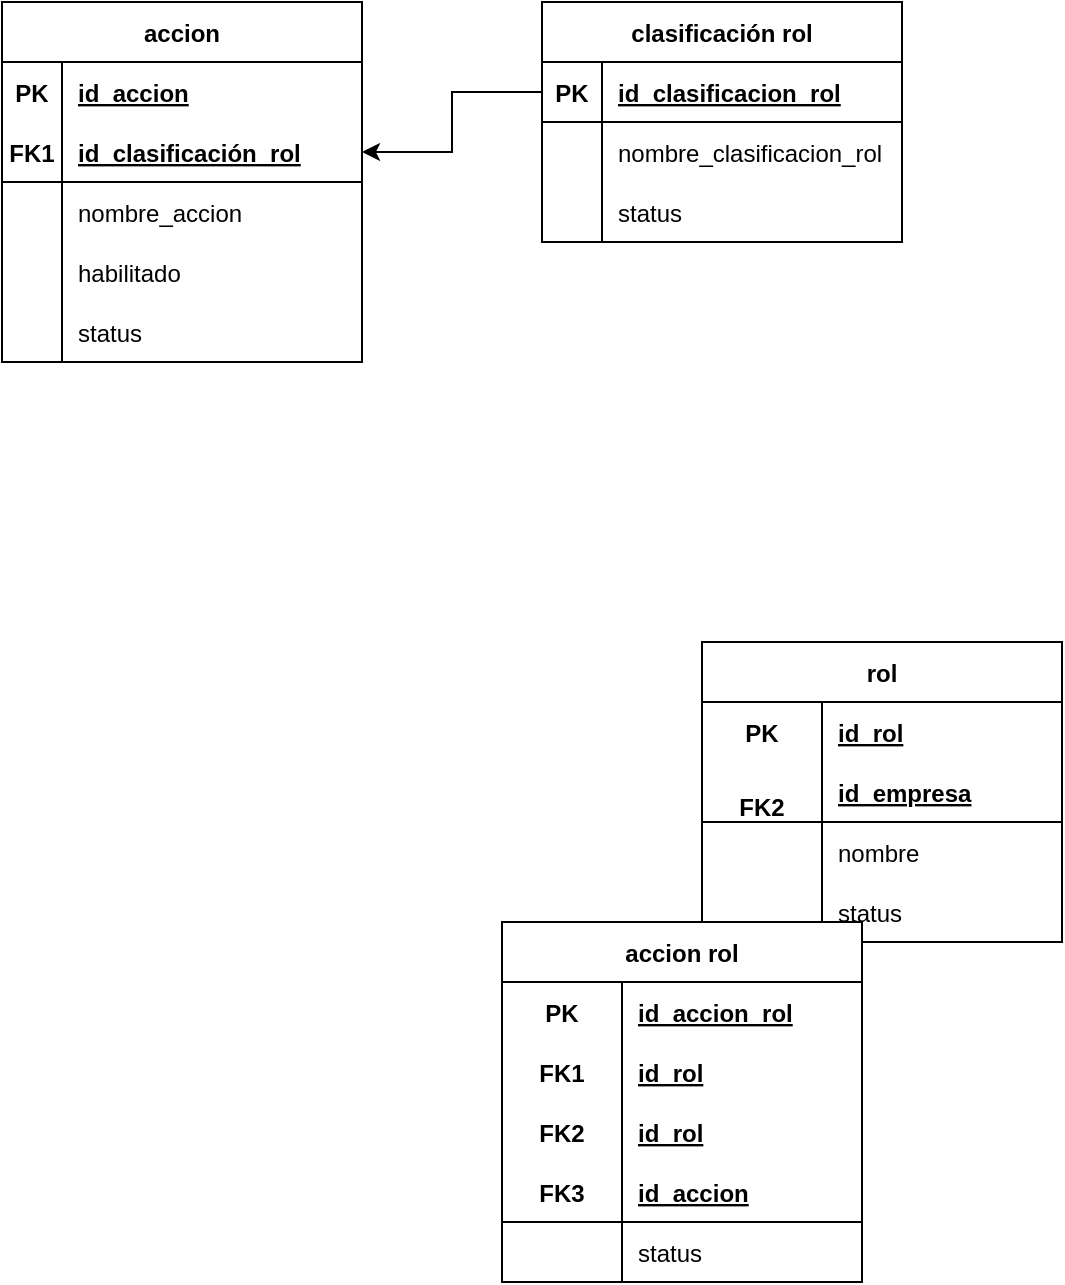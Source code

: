 <mxfile version="20.8.3" type="github">
  <diagram id="9EdXtNA9VVEBcXhGOWPv" name="Página-1">
    <mxGraphModel dx="1674" dy="822" grid="1" gridSize="10" guides="1" tooltips="1" connect="1" arrows="1" fold="1" page="1" pageScale="1" pageWidth="827" pageHeight="1169" math="0" shadow="0">
      <root>
        <mxCell id="0" />
        <mxCell id="1" parent="0" />
        <mxCell id="AeWQ38Rn_ReOiuruXKiN-1" value="accion" style="shape=table;startSize=30;container=1;collapsible=1;childLayout=tableLayout;fixedRows=1;rowLines=0;fontStyle=1;align=center;resizeLast=1;" vertex="1" parent="1">
          <mxGeometry x="40" y="80" width="180" height="180" as="geometry" />
        </mxCell>
        <mxCell id="AeWQ38Rn_ReOiuruXKiN-125" value="" style="shape=tableRow;horizontal=0;startSize=0;swimlaneHead=0;swimlaneBody=0;fillColor=none;collapsible=0;dropTarget=0;points=[[0,0.5],[1,0.5]];portConstraint=eastwest;top=0;left=0;right=0;bottom=0;" vertex="1" parent="AeWQ38Rn_ReOiuruXKiN-1">
          <mxGeometry y="30" width="180" height="30" as="geometry" />
        </mxCell>
        <mxCell id="AeWQ38Rn_ReOiuruXKiN-126" value="PK" style="shape=partialRectangle;connectable=0;fillColor=none;top=0;left=0;bottom=0;right=0;fontStyle=1;overflow=hidden;" vertex="1" parent="AeWQ38Rn_ReOiuruXKiN-125">
          <mxGeometry width="30" height="30" as="geometry">
            <mxRectangle width="30" height="30" as="alternateBounds" />
          </mxGeometry>
        </mxCell>
        <mxCell id="AeWQ38Rn_ReOiuruXKiN-127" value="id_accion" style="shape=partialRectangle;connectable=0;fillColor=none;top=0;left=0;bottom=0;right=0;align=left;spacingLeft=6;fontStyle=5;overflow=hidden;" vertex="1" parent="AeWQ38Rn_ReOiuruXKiN-125">
          <mxGeometry x="30" width="150" height="30" as="geometry">
            <mxRectangle width="150" height="30" as="alternateBounds" />
          </mxGeometry>
        </mxCell>
        <mxCell id="AeWQ38Rn_ReOiuruXKiN-2" value="" style="shape=tableRow;horizontal=0;startSize=0;swimlaneHead=0;swimlaneBody=0;fillColor=none;collapsible=0;dropTarget=0;points=[[0,0.5],[1,0.5]];portConstraint=eastwest;top=0;left=0;right=0;bottom=1;" vertex="1" parent="AeWQ38Rn_ReOiuruXKiN-1">
          <mxGeometry y="60" width="180" height="30" as="geometry" />
        </mxCell>
        <mxCell id="AeWQ38Rn_ReOiuruXKiN-3" value="FK1" style="shape=partialRectangle;connectable=0;fillColor=none;top=0;left=0;bottom=0;right=0;fontStyle=1;overflow=hidden;" vertex="1" parent="AeWQ38Rn_ReOiuruXKiN-2">
          <mxGeometry width="30" height="30" as="geometry">
            <mxRectangle width="30" height="30" as="alternateBounds" />
          </mxGeometry>
        </mxCell>
        <mxCell id="AeWQ38Rn_ReOiuruXKiN-4" value="id_clasificación_rol" style="shape=partialRectangle;connectable=0;fillColor=none;top=0;left=0;bottom=0;right=0;align=left;spacingLeft=6;fontStyle=5;overflow=hidden;" vertex="1" parent="AeWQ38Rn_ReOiuruXKiN-2">
          <mxGeometry x="30" width="150" height="30" as="geometry">
            <mxRectangle width="150" height="30" as="alternateBounds" />
          </mxGeometry>
        </mxCell>
        <mxCell id="AeWQ38Rn_ReOiuruXKiN-5" value="" style="shape=tableRow;horizontal=0;startSize=0;swimlaneHead=0;swimlaneBody=0;fillColor=none;collapsible=0;dropTarget=0;points=[[0,0.5],[1,0.5]];portConstraint=eastwest;top=0;left=0;right=0;bottom=0;" vertex="1" parent="AeWQ38Rn_ReOiuruXKiN-1">
          <mxGeometry y="90" width="180" height="30" as="geometry" />
        </mxCell>
        <mxCell id="AeWQ38Rn_ReOiuruXKiN-6" value="" style="shape=partialRectangle;connectable=0;fillColor=none;top=0;left=0;bottom=0;right=0;editable=1;overflow=hidden;" vertex="1" parent="AeWQ38Rn_ReOiuruXKiN-5">
          <mxGeometry width="30" height="30" as="geometry">
            <mxRectangle width="30" height="30" as="alternateBounds" />
          </mxGeometry>
        </mxCell>
        <mxCell id="AeWQ38Rn_ReOiuruXKiN-7" value="nombre_accion" style="shape=partialRectangle;connectable=0;fillColor=none;top=0;left=0;bottom=0;right=0;align=left;spacingLeft=6;overflow=hidden;" vertex="1" parent="AeWQ38Rn_ReOiuruXKiN-5">
          <mxGeometry x="30" width="150" height="30" as="geometry">
            <mxRectangle width="150" height="30" as="alternateBounds" />
          </mxGeometry>
        </mxCell>
        <mxCell id="AeWQ38Rn_ReOiuruXKiN-17" value="" style="shape=tableRow;horizontal=0;startSize=0;swimlaneHead=0;swimlaneBody=0;fillColor=none;collapsible=0;dropTarget=0;points=[[0,0.5],[1,0.5]];portConstraint=eastwest;top=0;left=0;right=0;bottom=0;" vertex="1" parent="AeWQ38Rn_ReOiuruXKiN-1">
          <mxGeometry y="120" width="180" height="30" as="geometry" />
        </mxCell>
        <mxCell id="AeWQ38Rn_ReOiuruXKiN-18" value="" style="shape=partialRectangle;connectable=0;fillColor=none;top=0;left=0;bottom=0;right=0;editable=1;overflow=hidden;" vertex="1" parent="AeWQ38Rn_ReOiuruXKiN-17">
          <mxGeometry width="30" height="30" as="geometry">
            <mxRectangle width="30" height="30" as="alternateBounds" />
          </mxGeometry>
        </mxCell>
        <mxCell id="AeWQ38Rn_ReOiuruXKiN-19" value="habilitado" style="shape=partialRectangle;connectable=0;fillColor=none;top=0;left=0;bottom=0;right=0;align=left;spacingLeft=6;overflow=hidden;" vertex="1" parent="AeWQ38Rn_ReOiuruXKiN-17">
          <mxGeometry x="30" width="150" height="30" as="geometry">
            <mxRectangle width="150" height="30" as="alternateBounds" />
          </mxGeometry>
        </mxCell>
        <mxCell id="AeWQ38Rn_ReOiuruXKiN-14" value="" style="shape=tableRow;horizontal=0;startSize=0;swimlaneHead=0;swimlaneBody=0;fillColor=none;collapsible=0;dropTarget=0;points=[[0,0.5],[1,0.5]];portConstraint=eastwest;top=0;left=0;right=0;bottom=0;" vertex="1" parent="AeWQ38Rn_ReOiuruXKiN-1">
          <mxGeometry y="150" width="180" height="30" as="geometry" />
        </mxCell>
        <mxCell id="AeWQ38Rn_ReOiuruXKiN-15" value="" style="shape=partialRectangle;connectable=0;fillColor=none;top=0;left=0;bottom=0;right=0;editable=1;overflow=hidden;" vertex="1" parent="AeWQ38Rn_ReOiuruXKiN-14">
          <mxGeometry width="30" height="30" as="geometry">
            <mxRectangle width="30" height="30" as="alternateBounds" />
          </mxGeometry>
        </mxCell>
        <mxCell id="AeWQ38Rn_ReOiuruXKiN-16" value="status" style="shape=partialRectangle;connectable=0;fillColor=none;top=0;left=0;bottom=0;right=0;align=left;spacingLeft=6;overflow=hidden;" vertex="1" parent="AeWQ38Rn_ReOiuruXKiN-14">
          <mxGeometry x="30" width="150" height="30" as="geometry">
            <mxRectangle width="150" height="30" as="alternateBounds" />
          </mxGeometry>
        </mxCell>
        <mxCell id="AeWQ38Rn_ReOiuruXKiN-33" value="rol" style="shape=table;startSize=30;container=1;collapsible=1;childLayout=tableLayout;fixedRows=1;rowLines=0;fontStyle=1;align=center;resizeLast=1;" vertex="1" parent="1">
          <mxGeometry x="390" y="400" width="180" height="150" as="geometry" />
        </mxCell>
        <mxCell id="AeWQ38Rn_ReOiuruXKiN-34" value="" style="shape=tableRow;horizontal=0;startSize=0;swimlaneHead=0;swimlaneBody=0;fillColor=none;collapsible=0;dropTarget=0;points=[[0,0.5],[1,0.5]];portConstraint=eastwest;top=0;left=0;right=0;bottom=0;" vertex="1" parent="AeWQ38Rn_ReOiuruXKiN-33">
          <mxGeometry y="30" width="180" height="30" as="geometry" />
        </mxCell>
        <mxCell id="AeWQ38Rn_ReOiuruXKiN-35" value="PK" style="shape=partialRectangle;connectable=0;fillColor=none;top=0;left=0;bottom=0;right=0;fontStyle=1;overflow=hidden;" vertex="1" parent="AeWQ38Rn_ReOiuruXKiN-34">
          <mxGeometry width="60" height="30" as="geometry">
            <mxRectangle width="60" height="30" as="alternateBounds" />
          </mxGeometry>
        </mxCell>
        <mxCell id="AeWQ38Rn_ReOiuruXKiN-36" value="id_rol" style="shape=partialRectangle;connectable=0;fillColor=none;top=0;left=0;bottom=0;right=0;align=left;spacingLeft=6;fontStyle=5;overflow=hidden;" vertex="1" parent="AeWQ38Rn_ReOiuruXKiN-34">
          <mxGeometry x="60" width="120" height="30" as="geometry">
            <mxRectangle width="120" height="30" as="alternateBounds" />
          </mxGeometry>
        </mxCell>
        <mxCell id="AeWQ38Rn_ReOiuruXKiN-37" value="" style="shape=tableRow;horizontal=0;startSize=0;swimlaneHead=0;swimlaneBody=0;fillColor=none;collapsible=0;dropTarget=0;points=[[0,0.5],[1,0.5]];portConstraint=eastwest;top=0;left=0;right=0;bottom=1;" vertex="1" parent="AeWQ38Rn_ReOiuruXKiN-33">
          <mxGeometry y="60" width="180" height="30" as="geometry" />
        </mxCell>
        <mxCell id="AeWQ38Rn_ReOiuruXKiN-38" value="&#xa;FK2" style="shape=partialRectangle;connectable=0;fillColor=none;top=0;left=0;bottom=0;right=0;fontStyle=1;overflow=hidden;" vertex="1" parent="AeWQ38Rn_ReOiuruXKiN-37">
          <mxGeometry width="60" height="30" as="geometry">
            <mxRectangle width="60" height="30" as="alternateBounds" />
          </mxGeometry>
        </mxCell>
        <mxCell id="AeWQ38Rn_ReOiuruXKiN-39" value="id_empresa" style="shape=partialRectangle;connectable=0;fillColor=none;top=0;left=0;bottom=0;right=0;align=left;spacingLeft=6;fontStyle=5;overflow=hidden;" vertex="1" parent="AeWQ38Rn_ReOiuruXKiN-37">
          <mxGeometry x="60" width="120" height="30" as="geometry">
            <mxRectangle width="120" height="30" as="alternateBounds" />
          </mxGeometry>
        </mxCell>
        <mxCell id="AeWQ38Rn_ReOiuruXKiN-40" value="" style="shape=tableRow;horizontal=0;startSize=0;swimlaneHead=0;swimlaneBody=0;fillColor=none;collapsible=0;dropTarget=0;points=[[0,0.5],[1,0.5]];portConstraint=eastwest;top=0;left=0;right=0;bottom=0;" vertex="1" parent="AeWQ38Rn_ReOiuruXKiN-33">
          <mxGeometry y="90" width="180" height="30" as="geometry" />
        </mxCell>
        <mxCell id="AeWQ38Rn_ReOiuruXKiN-41" value="" style="shape=partialRectangle;connectable=0;fillColor=none;top=0;left=0;bottom=0;right=0;editable=1;overflow=hidden;" vertex="1" parent="AeWQ38Rn_ReOiuruXKiN-40">
          <mxGeometry width="60" height="30" as="geometry">
            <mxRectangle width="60" height="30" as="alternateBounds" />
          </mxGeometry>
        </mxCell>
        <mxCell id="AeWQ38Rn_ReOiuruXKiN-42" value="nombre" style="shape=partialRectangle;connectable=0;fillColor=none;top=0;left=0;bottom=0;right=0;align=left;spacingLeft=6;overflow=hidden;" vertex="1" parent="AeWQ38Rn_ReOiuruXKiN-40">
          <mxGeometry x="60" width="120" height="30" as="geometry">
            <mxRectangle width="120" height="30" as="alternateBounds" />
          </mxGeometry>
        </mxCell>
        <mxCell id="AeWQ38Rn_ReOiuruXKiN-43" value="" style="shape=tableRow;horizontal=0;startSize=0;swimlaneHead=0;swimlaneBody=0;fillColor=none;collapsible=0;dropTarget=0;points=[[0,0.5],[1,0.5]];portConstraint=eastwest;top=0;left=0;right=0;bottom=0;" vertex="1" parent="AeWQ38Rn_ReOiuruXKiN-33">
          <mxGeometry y="120" width="180" height="30" as="geometry" />
        </mxCell>
        <mxCell id="AeWQ38Rn_ReOiuruXKiN-44" value="" style="shape=partialRectangle;connectable=0;fillColor=none;top=0;left=0;bottom=0;right=0;editable=1;overflow=hidden;" vertex="1" parent="AeWQ38Rn_ReOiuruXKiN-43">
          <mxGeometry width="60" height="30" as="geometry">
            <mxRectangle width="60" height="30" as="alternateBounds" />
          </mxGeometry>
        </mxCell>
        <mxCell id="AeWQ38Rn_ReOiuruXKiN-45" value="status" style="shape=partialRectangle;connectable=0;fillColor=none;top=0;left=0;bottom=0;right=0;align=left;spacingLeft=6;overflow=hidden;" vertex="1" parent="AeWQ38Rn_ReOiuruXKiN-43">
          <mxGeometry x="60" width="120" height="30" as="geometry">
            <mxRectangle width="120" height="30" as="alternateBounds" />
          </mxGeometry>
        </mxCell>
        <mxCell id="AeWQ38Rn_ReOiuruXKiN-128" style="rounded=0;orthogonalLoop=1;jettySize=auto;html=1;edgeStyle=orthogonalEdgeStyle;" edge="1" parent="1" source="AeWQ38Rn_ReOiuruXKiN-69" target="AeWQ38Rn_ReOiuruXKiN-2">
          <mxGeometry relative="1" as="geometry" />
        </mxCell>
        <mxCell id="AeWQ38Rn_ReOiuruXKiN-68" value="clasificación rol" style="shape=table;startSize=30;container=1;collapsible=1;childLayout=tableLayout;fixedRows=1;rowLines=0;fontStyle=1;align=center;resizeLast=1;" vertex="1" parent="1">
          <mxGeometry x="310" y="80" width="180" height="120" as="geometry" />
        </mxCell>
        <mxCell id="AeWQ38Rn_ReOiuruXKiN-69" value="" style="shape=tableRow;horizontal=0;startSize=0;swimlaneHead=0;swimlaneBody=0;fillColor=none;collapsible=0;dropTarget=0;points=[[0,0.5],[1,0.5]];portConstraint=eastwest;top=0;left=0;right=0;bottom=1;" vertex="1" parent="AeWQ38Rn_ReOiuruXKiN-68">
          <mxGeometry y="30" width="180" height="30" as="geometry" />
        </mxCell>
        <mxCell id="AeWQ38Rn_ReOiuruXKiN-70" value="PK" style="shape=partialRectangle;connectable=0;fillColor=none;top=0;left=0;bottom=0;right=0;fontStyle=1;overflow=hidden;" vertex="1" parent="AeWQ38Rn_ReOiuruXKiN-69">
          <mxGeometry width="30" height="30" as="geometry">
            <mxRectangle width="30" height="30" as="alternateBounds" />
          </mxGeometry>
        </mxCell>
        <mxCell id="AeWQ38Rn_ReOiuruXKiN-71" value="id_clasificacion_rol" style="shape=partialRectangle;connectable=0;fillColor=none;top=0;left=0;bottom=0;right=0;align=left;spacingLeft=6;fontStyle=5;overflow=hidden;" vertex="1" parent="AeWQ38Rn_ReOiuruXKiN-69">
          <mxGeometry x="30" width="150" height="30" as="geometry">
            <mxRectangle width="150" height="30" as="alternateBounds" />
          </mxGeometry>
        </mxCell>
        <mxCell id="AeWQ38Rn_ReOiuruXKiN-72" value="" style="shape=tableRow;horizontal=0;startSize=0;swimlaneHead=0;swimlaneBody=0;fillColor=none;collapsible=0;dropTarget=0;points=[[0,0.5],[1,0.5]];portConstraint=eastwest;top=0;left=0;right=0;bottom=0;" vertex="1" parent="AeWQ38Rn_ReOiuruXKiN-68">
          <mxGeometry y="60" width="180" height="30" as="geometry" />
        </mxCell>
        <mxCell id="AeWQ38Rn_ReOiuruXKiN-73" value="" style="shape=partialRectangle;connectable=0;fillColor=none;top=0;left=0;bottom=0;right=0;editable=1;overflow=hidden;" vertex="1" parent="AeWQ38Rn_ReOiuruXKiN-72">
          <mxGeometry width="30" height="30" as="geometry">
            <mxRectangle width="30" height="30" as="alternateBounds" />
          </mxGeometry>
        </mxCell>
        <mxCell id="AeWQ38Rn_ReOiuruXKiN-74" value="nombre_clasificacion_rol" style="shape=partialRectangle;connectable=0;fillColor=none;top=0;left=0;bottom=0;right=0;align=left;spacingLeft=6;overflow=hidden;" vertex="1" parent="AeWQ38Rn_ReOiuruXKiN-72">
          <mxGeometry x="30" width="150" height="30" as="geometry">
            <mxRectangle width="150" height="30" as="alternateBounds" />
          </mxGeometry>
        </mxCell>
        <mxCell id="AeWQ38Rn_ReOiuruXKiN-78" value="" style="shape=tableRow;horizontal=0;startSize=0;swimlaneHead=0;swimlaneBody=0;fillColor=none;collapsible=0;dropTarget=0;points=[[0,0.5],[1,0.5]];portConstraint=eastwest;top=0;left=0;right=0;bottom=0;" vertex="1" parent="AeWQ38Rn_ReOiuruXKiN-68">
          <mxGeometry y="90" width="180" height="30" as="geometry" />
        </mxCell>
        <mxCell id="AeWQ38Rn_ReOiuruXKiN-79" value="" style="shape=partialRectangle;connectable=0;fillColor=none;top=0;left=0;bottom=0;right=0;editable=1;overflow=hidden;" vertex="1" parent="AeWQ38Rn_ReOiuruXKiN-78">
          <mxGeometry width="30" height="30" as="geometry">
            <mxRectangle width="30" height="30" as="alternateBounds" />
          </mxGeometry>
        </mxCell>
        <mxCell id="AeWQ38Rn_ReOiuruXKiN-80" value="status" style="shape=partialRectangle;connectable=0;fillColor=none;top=0;left=0;bottom=0;right=0;align=left;spacingLeft=6;overflow=hidden;" vertex="1" parent="AeWQ38Rn_ReOiuruXKiN-78">
          <mxGeometry x="30" width="150" height="30" as="geometry">
            <mxRectangle width="150" height="30" as="alternateBounds" />
          </mxGeometry>
        </mxCell>
        <mxCell id="AeWQ38Rn_ReOiuruXKiN-81" value="accion rol" style="shape=table;startSize=30;container=1;collapsible=1;childLayout=tableLayout;fixedRows=1;rowLines=0;fontStyle=1;align=center;resizeLast=1;" vertex="1" parent="1">
          <mxGeometry x="290" y="540" width="180" height="180" as="geometry" />
        </mxCell>
        <mxCell id="AeWQ38Rn_ReOiuruXKiN-82" value="" style="shape=tableRow;horizontal=0;startSize=0;swimlaneHead=0;swimlaneBody=0;fillColor=none;collapsible=0;dropTarget=0;points=[[0,0.5],[1,0.5]];portConstraint=eastwest;top=0;left=0;right=0;bottom=0;" vertex="1" parent="AeWQ38Rn_ReOiuruXKiN-81">
          <mxGeometry y="30" width="180" height="30" as="geometry" />
        </mxCell>
        <mxCell id="AeWQ38Rn_ReOiuruXKiN-83" value="PK" style="shape=partialRectangle;connectable=0;fillColor=none;top=0;left=0;bottom=0;right=0;fontStyle=1;overflow=hidden;" vertex="1" parent="AeWQ38Rn_ReOiuruXKiN-82">
          <mxGeometry width="60" height="30" as="geometry">
            <mxRectangle width="60" height="30" as="alternateBounds" />
          </mxGeometry>
        </mxCell>
        <mxCell id="AeWQ38Rn_ReOiuruXKiN-84" value="id_accion_rol" style="shape=partialRectangle;connectable=0;fillColor=none;top=0;left=0;bottom=0;right=0;align=left;spacingLeft=6;fontStyle=5;overflow=hidden;" vertex="1" parent="AeWQ38Rn_ReOiuruXKiN-82">
          <mxGeometry x="60" width="120" height="30" as="geometry">
            <mxRectangle width="120" height="30" as="alternateBounds" />
          </mxGeometry>
        </mxCell>
        <mxCell id="AeWQ38Rn_ReOiuruXKiN-94" value="" style="shape=tableRow;horizontal=0;startSize=0;swimlaneHead=0;swimlaneBody=0;fillColor=none;collapsible=0;dropTarget=0;points=[[0,0.5],[1,0.5]];portConstraint=eastwest;top=0;left=0;right=0;bottom=0;" vertex="1" parent="AeWQ38Rn_ReOiuruXKiN-81">
          <mxGeometry y="60" width="180" height="30" as="geometry" />
        </mxCell>
        <mxCell id="AeWQ38Rn_ReOiuruXKiN-95" value="FK1" style="shape=partialRectangle;connectable=0;fillColor=none;top=0;left=0;bottom=0;right=0;fontStyle=1;overflow=hidden;" vertex="1" parent="AeWQ38Rn_ReOiuruXKiN-94">
          <mxGeometry width="60" height="30" as="geometry">
            <mxRectangle width="60" height="30" as="alternateBounds" />
          </mxGeometry>
        </mxCell>
        <mxCell id="AeWQ38Rn_ReOiuruXKiN-96" value="id_rol" style="shape=partialRectangle;connectable=0;fillColor=none;top=0;left=0;bottom=0;right=0;align=left;spacingLeft=6;fontStyle=5;overflow=hidden;" vertex="1" parent="AeWQ38Rn_ReOiuruXKiN-94">
          <mxGeometry x="60" width="120" height="30" as="geometry">
            <mxRectangle width="120" height="30" as="alternateBounds" />
          </mxGeometry>
        </mxCell>
        <mxCell id="AeWQ38Rn_ReOiuruXKiN-101" value="" style="shape=tableRow;horizontal=0;startSize=0;swimlaneHead=0;swimlaneBody=0;fillColor=none;collapsible=0;dropTarget=0;points=[[0,0.5],[1,0.5]];portConstraint=eastwest;top=0;left=0;right=0;bottom=0;" vertex="1" parent="AeWQ38Rn_ReOiuruXKiN-81">
          <mxGeometry y="90" width="180" height="30" as="geometry" />
        </mxCell>
        <mxCell id="AeWQ38Rn_ReOiuruXKiN-102" value="FK2" style="shape=partialRectangle;connectable=0;fillColor=none;top=0;left=0;bottom=0;right=0;fontStyle=1;overflow=hidden;" vertex="1" parent="AeWQ38Rn_ReOiuruXKiN-101">
          <mxGeometry width="60" height="30" as="geometry">
            <mxRectangle width="60" height="30" as="alternateBounds" />
          </mxGeometry>
        </mxCell>
        <mxCell id="AeWQ38Rn_ReOiuruXKiN-103" value="id_rol" style="shape=partialRectangle;connectable=0;fillColor=none;top=0;left=0;bottom=0;right=0;align=left;spacingLeft=6;fontStyle=5;overflow=hidden;" vertex="1" parent="AeWQ38Rn_ReOiuruXKiN-101">
          <mxGeometry x="60" width="120" height="30" as="geometry">
            <mxRectangle width="120" height="30" as="alternateBounds" />
          </mxGeometry>
        </mxCell>
        <mxCell id="AeWQ38Rn_ReOiuruXKiN-85" value="" style="shape=tableRow;horizontal=0;startSize=0;swimlaneHead=0;swimlaneBody=0;fillColor=none;collapsible=0;dropTarget=0;points=[[0,0.5],[1,0.5]];portConstraint=eastwest;top=0;left=0;right=0;bottom=1;" vertex="1" parent="AeWQ38Rn_ReOiuruXKiN-81">
          <mxGeometry y="120" width="180" height="30" as="geometry" />
        </mxCell>
        <mxCell id="AeWQ38Rn_ReOiuruXKiN-86" value="FK3" style="shape=partialRectangle;connectable=0;fillColor=none;top=0;left=0;bottom=0;right=0;fontStyle=1;overflow=hidden;" vertex="1" parent="AeWQ38Rn_ReOiuruXKiN-85">
          <mxGeometry width="60" height="30" as="geometry">
            <mxRectangle width="60" height="30" as="alternateBounds" />
          </mxGeometry>
        </mxCell>
        <mxCell id="AeWQ38Rn_ReOiuruXKiN-87" value="id_accion" style="shape=partialRectangle;connectable=0;fillColor=none;top=0;left=0;bottom=0;right=0;align=left;spacingLeft=6;fontStyle=5;overflow=hidden;" vertex="1" parent="AeWQ38Rn_ReOiuruXKiN-85">
          <mxGeometry x="60" width="120" height="30" as="geometry">
            <mxRectangle width="120" height="30" as="alternateBounds" />
          </mxGeometry>
        </mxCell>
        <mxCell id="AeWQ38Rn_ReOiuruXKiN-88" value="" style="shape=tableRow;horizontal=0;startSize=0;swimlaneHead=0;swimlaneBody=0;fillColor=none;collapsible=0;dropTarget=0;points=[[0,0.5],[1,0.5]];portConstraint=eastwest;top=0;left=0;right=0;bottom=0;" vertex="1" parent="AeWQ38Rn_ReOiuruXKiN-81">
          <mxGeometry y="150" width="180" height="30" as="geometry" />
        </mxCell>
        <mxCell id="AeWQ38Rn_ReOiuruXKiN-89" value="" style="shape=partialRectangle;connectable=0;fillColor=none;top=0;left=0;bottom=0;right=0;editable=1;overflow=hidden;" vertex="1" parent="AeWQ38Rn_ReOiuruXKiN-88">
          <mxGeometry width="60" height="30" as="geometry">
            <mxRectangle width="60" height="30" as="alternateBounds" />
          </mxGeometry>
        </mxCell>
        <mxCell id="AeWQ38Rn_ReOiuruXKiN-90" value="status" style="shape=partialRectangle;connectable=0;fillColor=none;top=0;left=0;bottom=0;right=0;align=left;spacingLeft=6;overflow=hidden;" vertex="1" parent="AeWQ38Rn_ReOiuruXKiN-88">
          <mxGeometry x="60" width="120" height="30" as="geometry">
            <mxRectangle width="120" height="30" as="alternateBounds" />
          </mxGeometry>
        </mxCell>
        <mxCell id="AeWQ38Rn_ReOiuruXKiN-122" value="" style="shape=tableRow;horizontal=0;startSize=0;swimlaneHead=0;swimlaneBody=0;fillColor=none;collapsible=0;dropTarget=0;points=[[0,0.5],[1,0.5]];portConstraint=eastwest;top=0;left=0;right=0;bottom=0;" vertex="1" parent="1">
          <mxGeometry x="300" y="610" width="180" height="30" as="geometry" />
        </mxCell>
      </root>
    </mxGraphModel>
  </diagram>
</mxfile>
